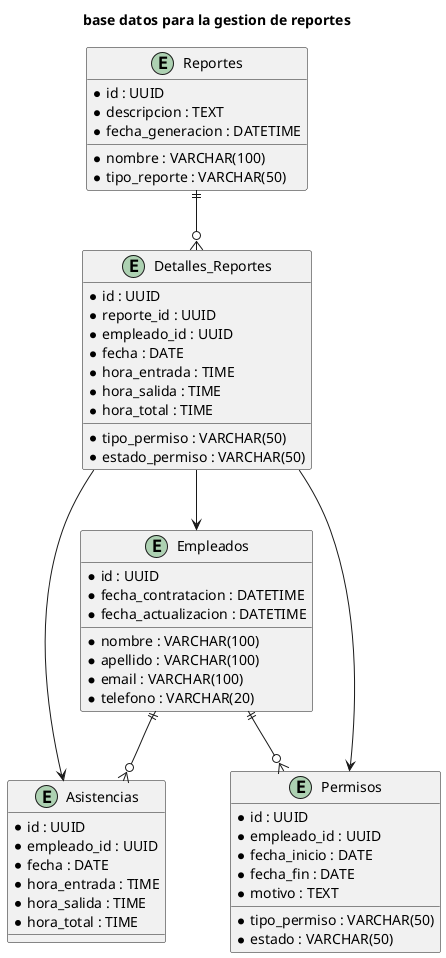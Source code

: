 @startuml
title base datos para la gestion de reportes

entity "Empleados" as Empleados {
  *id : UUID
  *nombre : VARCHAR(100)
  *apellido : VARCHAR(100)
  *email : VARCHAR(100)
  *telefono : VARCHAR(20)
  *fecha_contratacion : DATETIME
  *fecha_actualizacion : DATETIME
}

entity "Asistencias" as Asistencias {
  *id : UUID
  *empleado_id : UUID
  *fecha : DATE
  *hora_entrada : TIME
  *hora_salida : TIME
  *hora_total : TIME
}

entity "Permisos" as Permisos {
  *id : UUID
  *empleado_id : UUID
  *tipo_permiso : VARCHAR(50)
  *fecha_inicio : DATE
  *fecha_fin : DATE
  *motivo : TEXT
  *estado : VARCHAR(50)
}

entity "Reportes" as Reportes {
  *id : UUID
  *nombre : VARCHAR(100)
  *descripcion : TEXT
  *fecha_generacion : DATETIME
  *tipo_reporte : VARCHAR(50)
}

entity "Detalles_Reportes" as Detalles_Reportes {
  *id : UUID
  *reporte_id : UUID
  *empleado_id : UUID
  *fecha : DATE
  *hora_entrada : TIME
  *hora_salida : TIME
  *hora_total : TIME
  *tipo_permiso : VARCHAR(50)
  *estado_permiso : VARCHAR(50)
}

Empleados ||--o{ Asistencias
Empleados ||--o{ Permisos
Reportes ||--o{ Detalles_Reportes
Detalles_Reportes --> Empleados
Detalles_Reportes --> Asistencias
Detalles_Reportes --> Permisos

@enduml
